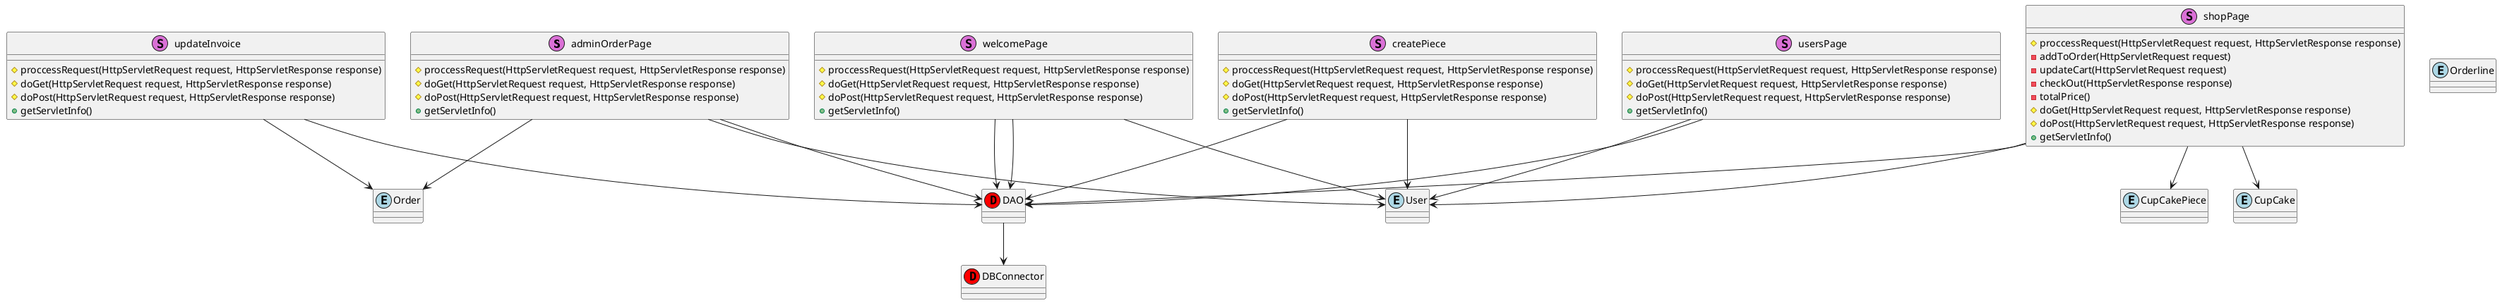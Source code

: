 @startuml

class adminOrderPage << (S,orchid) >>
class createPiece << (S,orchid) >>
class shopPage << (S,orchid) >>
class updateInvoice << (S,orchid) >>
class usersPage << (S,orchid) >>
class welcomePage << (S,orchid) >>
class CupCake << (E,lightblue) >>
class CupCakePiece << (E,lightblue) >>
class Order << (E,lightblue) >>
class Orderline << (E,lightblue) >>
class User << (E,lightblue) >>
class DAO << (D,red) >>
class DBConnector << (D,red) >>

adminOrderPage : # proccessRequest(HttpServletRequest request, HttpServletResponse response)
adminOrderPage : # doGet(HttpServletRequest request, HttpServletResponse response)
adminOrderPage : # doPost(HttpServletRequest request, HttpServletResponse response)
adminOrderPage : + getServletInfo()
createPiece : # proccessRequest(HttpServletRequest request, HttpServletResponse response)
createPiece : # doGet(HttpServletRequest request, HttpServletResponse response)
createPiece : # doPost(HttpServletRequest request, HttpServletResponse response)
createPiece : + getServletInfo()
shopPage : # proccessRequest(HttpServletRequest request, HttpServletResponse response)
shopPage : - addToOrder(HttpServletRequest request)
shopPage : - updateCart(HttpServletRequest request)
shopPage : - checkOut(HttpServletResponse response)
shopPage : - totalPrice()
shopPage : # doGet(HttpServletRequest request, HttpServletResponse response)
shopPage : # doPost(HttpServletRequest request, HttpServletResponse response)
shopPage : + getServletInfo()
updateInvoice : # proccessRequest(HttpServletRequest request, HttpServletResponse response)
updateInvoice : # doGet(HttpServletRequest request, HttpServletResponse response)
updateInvoice : # doPost(HttpServletRequest request, HttpServletResponse response)
updateInvoice : + getServletInfo()
usersPage : # proccessRequest(HttpServletRequest request, HttpServletResponse response)
usersPage : # doGet(HttpServletRequest request, HttpServletResponse response)
usersPage : # doPost(HttpServletRequest request, HttpServletResponse response)
usersPage : + getServletInfo()
welcomePage : # proccessRequest(HttpServletRequest request, HttpServletResponse response)
welcomePage : # doGet(HttpServletRequest request, HttpServletResponse response)
welcomePage : # doPost(HttpServletRequest request, HttpServletResponse response)
welcomePage : + getServletInfo()

adminOrderPage --> DAO
adminOrderPage --> Order
adminOrderPage --> User
createPiece --> DAO
createPiece --> User
shopPage --> DAO
shopPage --> CupCake
shopPage --> CupCakePiece
shopPage --> User
updateInvoice --> DAO
updateInvoice --> Order
usersPage --> DAO
usersPage --> User
welcomePage --> DAO
welcomePage --> DAO
welcomePage --> User
DAO --> DBConnector

@enduml
